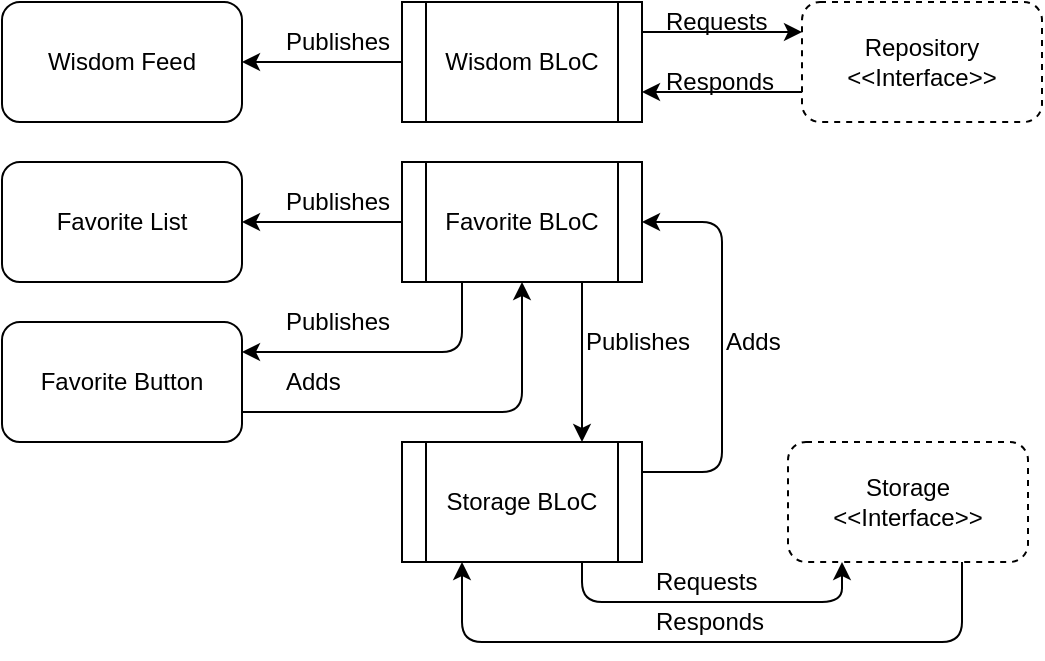 <mxfile pages="1" version="11.2.8" type="device"><diagram id="8VS-uB3IodnYYs4xb3F6" name="Page-1"><mxGraphModel dx="920" dy="514" grid="1" gridSize="10" guides="1" tooltips="1" connect="1" arrows="1" fold="1" page="1" pageScale="1" pageWidth="827" pageHeight="1169" math="0" shadow="0"><root><mxCell id="0"/><mxCell id="1" parent="0"/><mxCell id="A2WBgfQ7cFJWv3P1dN0y-1" value="Wisdom Feed" style="rounded=1;whiteSpace=wrap;html=1;" parent="1" vertex="1"><mxGeometry x="20" y="20" width="120" height="60" as="geometry"/></mxCell><mxCell id="A2WBgfQ7cFJWv3P1dN0y-2" value="Favorite List" style="rounded=1;whiteSpace=wrap;html=1;" parent="1" vertex="1"><mxGeometry x="20" y="100" width="120" height="60" as="geometry"/></mxCell><mxCell id="glZOjdkqKp2NbTkPnZqp-13" style="edgeStyle=orthogonalEdgeStyle;rounded=1;orthogonalLoop=1;jettySize=auto;html=1;exitX=1;exitY=0.75;exitDx=0;exitDy=0;" edge="1" parent="1" source="A2WBgfQ7cFJWv3P1dN0y-3" target="A2WBgfQ7cFJWv3P1dN0y-5"><mxGeometry relative="1" as="geometry"/></mxCell><mxCell id="A2WBgfQ7cFJWv3P1dN0y-3" value="Favorite Button" style="rounded=1;whiteSpace=wrap;html=1;" parent="1" vertex="1"><mxGeometry x="20" y="180" width="120" height="60" as="geometry"/></mxCell><mxCell id="glZOjdkqKp2NbTkPnZqp-7" style="edgeStyle=orthogonalEdgeStyle;rounded=1;orthogonalLoop=1;jettySize=auto;html=1;exitX=1;exitY=0.25;exitDx=0;exitDy=0;entryX=0;entryY=0.25;entryDx=0;entryDy=0;" edge="1" parent="1" source="A2WBgfQ7cFJWv3P1dN0y-4" target="A2WBgfQ7cFJWv3P1dN0y-9"><mxGeometry relative="1" as="geometry"/></mxCell><mxCell id="glZOjdkqKp2NbTkPnZqp-10" style="edgeStyle=orthogonalEdgeStyle;rounded=1;orthogonalLoop=1;jettySize=auto;html=1;exitX=0;exitY=0.5;exitDx=0;exitDy=0;entryX=1;entryY=0.5;entryDx=0;entryDy=0;" edge="1" parent="1" source="A2WBgfQ7cFJWv3P1dN0y-4" target="A2WBgfQ7cFJWv3P1dN0y-1"><mxGeometry relative="1" as="geometry"/></mxCell><mxCell id="A2WBgfQ7cFJWv3P1dN0y-4" value="Wisdom BLoC" style="shape=process;whiteSpace=wrap;html=1;backgroundOutline=1;" parent="1" vertex="1"><mxGeometry x="220" y="20" width="120" height="60" as="geometry"/></mxCell><mxCell id="glZOjdkqKp2NbTkPnZqp-11" style="edgeStyle=orthogonalEdgeStyle;rounded=1;orthogonalLoop=1;jettySize=auto;html=1;exitX=0;exitY=0.5;exitDx=0;exitDy=0;" edge="1" parent="1" source="A2WBgfQ7cFJWv3P1dN0y-5" target="A2WBgfQ7cFJWv3P1dN0y-2"><mxGeometry relative="1" as="geometry"/></mxCell><mxCell id="glZOjdkqKp2NbTkPnZqp-16" style="edgeStyle=orthogonalEdgeStyle;rounded=1;orthogonalLoop=1;jettySize=auto;html=1;exitX=0.25;exitY=1;exitDx=0;exitDy=0;entryX=1;entryY=0.25;entryDx=0;entryDy=0;" edge="1" parent="1" source="A2WBgfQ7cFJWv3P1dN0y-5" target="A2WBgfQ7cFJWv3P1dN0y-3"><mxGeometry relative="1" as="geometry"/></mxCell><mxCell id="glZOjdkqKp2NbTkPnZqp-31" style="edgeStyle=orthogonalEdgeStyle;rounded=1;orthogonalLoop=1;jettySize=auto;html=1;exitX=0.75;exitY=1;exitDx=0;exitDy=0;entryX=0.75;entryY=0;entryDx=0;entryDy=0;" edge="1" parent="1" source="A2WBgfQ7cFJWv3P1dN0y-5" target="glZOjdkqKp2NbTkPnZqp-3"><mxGeometry relative="1" as="geometry"/></mxCell><mxCell id="A2WBgfQ7cFJWv3P1dN0y-5" value="Favorite BLoC" style="shape=process;whiteSpace=wrap;html=1;backgroundOutline=1;" parent="1" vertex="1"><mxGeometry x="220" y="100" width="120" height="60" as="geometry"/></mxCell><mxCell id="glZOjdkqKp2NbTkPnZqp-8" style="edgeStyle=orthogonalEdgeStyle;rounded=1;orthogonalLoop=1;jettySize=auto;html=1;exitX=0;exitY=0.75;exitDx=0;exitDy=0;entryX=1;entryY=0.75;entryDx=0;entryDy=0;" edge="1" parent="1" source="A2WBgfQ7cFJWv3P1dN0y-9" target="A2WBgfQ7cFJWv3P1dN0y-4"><mxGeometry relative="1" as="geometry"/></mxCell><mxCell id="A2WBgfQ7cFJWv3P1dN0y-9" value="&lt;span style=&quot;white-space: normal&quot;&gt;Repository&lt;/span&gt;&lt;br style=&quot;white-space: normal&quot;&gt;&lt;span style=&quot;white-space: normal&quot;&gt;&amp;lt;&amp;lt;Interface&amp;gt;&amp;gt;&lt;/span&gt;" style="rounded=1;whiteSpace=wrap;html=1;dashed=1;" parent="1" vertex="1"><mxGeometry x="420" y="20" width="120" height="60" as="geometry"/></mxCell><mxCell id="glZOjdkqKp2NbTkPnZqp-22" style="edgeStyle=orthogonalEdgeStyle;rounded=1;orthogonalLoop=1;jettySize=auto;html=1;" edge="1" parent="1" source="glZOjdkqKp2NbTkPnZqp-1" target="glZOjdkqKp2NbTkPnZqp-3"><mxGeometry relative="1" as="geometry"><Array as="points"><mxPoint x="500" y="340"/><mxPoint x="250" y="340"/></Array></mxGeometry></mxCell><mxCell id="glZOjdkqKp2NbTkPnZqp-1" value="&lt;span style=&quot;white-space: normal&quot;&gt;Storage&lt;br&gt;&amp;lt;&amp;lt;Interface&amp;gt;&amp;gt;&lt;/span&gt;" style="rounded=1;whiteSpace=wrap;html=1;dashed=1;" vertex="1" parent="1"><mxGeometry x="413" y="240" width="120" height="60" as="geometry"/></mxCell><mxCell id="glZOjdkqKp2NbTkPnZqp-19" style="edgeStyle=orthogonalEdgeStyle;rounded=1;orthogonalLoop=1;jettySize=auto;html=1;exitX=1;exitY=0.25;exitDx=0;exitDy=0;entryX=1;entryY=0.5;entryDx=0;entryDy=0;" edge="1" parent="1" source="glZOjdkqKp2NbTkPnZqp-3" target="A2WBgfQ7cFJWv3P1dN0y-5"><mxGeometry relative="1" as="geometry"><Array as="points"><mxPoint x="380" y="255"/><mxPoint x="380" y="130"/></Array></mxGeometry></mxCell><mxCell id="glZOjdkqKp2NbTkPnZqp-20" style="edgeStyle=orthogonalEdgeStyle;rounded=1;orthogonalLoop=1;jettySize=auto;html=1;exitX=0.75;exitY=1;exitDx=0;exitDy=0;" edge="1" parent="1" source="glZOjdkqKp2NbTkPnZqp-3" target="glZOjdkqKp2NbTkPnZqp-1"><mxGeometry relative="1" as="geometry"><Array as="points"><mxPoint x="310" y="320"/><mxPoint x="440" y="320"/></Array></mxGeometry></mxCell><mxCell id="glZOjdkqKp2NbTkPnZqp-3" value="Storage BLoC" style="shape=process;whiteSpace=wrap;html=1;backgroundOutline=1;" vertex="1" parent="1"><mxGeometry x="220" y="240" width="120" height="60" as="geometry"/></mxCell><mxCell id="glZOjdkqKp2NbTkPnZqp-23" value="Publishes" style="text;html=1;resizable=0;points=[];autosize=1;align=left;verticalAlign=top;spacingTop=-4;" vertex="1" parent="1"><mxGeometry x="160" y="30" width="70" height="20" as="geometry"/></mxCell><mxCell id="glZOjdkqKp2NbTkPnZqp-26" value="Publishes" style="text;html=1;resizable=0;points=[];autosize=1;align=left;verticalAlign=top;spacingTop=-4;" vertex="1" parent="1"><mxGeometry x="160" y="110" width="70" height="20" as="geometry"/></mxCell><mxCell id="glZOjdkqKp2NbTkPnZqp-27" value="Adds" style="text;html=1;resizable=0;points=[];autosize=1;align=left;verticalAlign=top;spacingTop=-4;" vertex="1" parent="1"><mxGeometry x="160" y="200" width="40" height="20" as="geometry"/></mxCell><mxCell id="glZOjdkqKp2NbTkPnZqp-28" value="Publishes" style="text;html=1;resizable=0;points=[];autosize=1;align=left;verticalAlign=top;spacingTop=-4;" vertex="1" parent="1"><mxGeometry x="160" y="170" width="70" height="20" as="geometry"/></mxCell><mxCell id="glZOjdkqKp2NbTkPnZqp-33" value="Publishes" style="text;html=1;resizable=0;points=[];autosize=1;align=left;verticalAlign=top;spacingTop=-4;" vertex="1" parent="1"><mxGeometry x="310" y="180" width="70" height="20" as="geometry"/></mxCell><mxCell id="glZOjdkqKp2NbTkPnZqp-34" value="Adds" style="text;html=1;resizable=0;points=[];autosize=1;align=left;verticalAlign=top;spacingTop=-4;" vertex="1" parent="1"><mxGeometry x="380" y="180" width="40" height="20" as="geometry"/></mxCell><mxCell id="glZOjdkqKp2NbTkPnZqp-35" value="Requests&lt;br&gt;" style="text;html=1;resizable=0;points=[];autosize=1;align=left;verticalAlign=top;spacingTop=-4;" vertex="1" parent="1"><mxGeometry x="350" y="20" width="70" height="20" as="geometry"/></mxCell><mxCell id="glZOjdkqKp2NbTkPnZqp-36" value="Requests" style="text;html=1;resizable=0;points=[];autosize=1;align=left;verticalAlign=top;spacingTop=-4;" vertex="1" parent="1"><mxGeometry x="345" y="300" width="70" height="20" as="geometry"/></mxCell><mxCell id="glZOjdkqKp2NbTkPnZqp-37" value="Responds&lt;br&gt;" style="text;html=1;resizable=0;points=[];autosize=1;align=left;verticalAlign=top;spacingTop=-4;" vertex="1" parent="1"><mxGeometry x="350" y="50" width="70" height="20" as="geometry"/></mxCell><mxCell id="glZOjdkqKp2NbTkPnZqp-38" value="Responds" style="text;html=1;resizable=0;points=[];autosize=1;align=left;verticalAlign=top;spacingTop=-4;" vertex="1" parent="1"><mxGeometry x="345" y="320" width="70" height="20" as="geometry"/></mxCell></root></mxGraphModel></diagram></mxfile>
